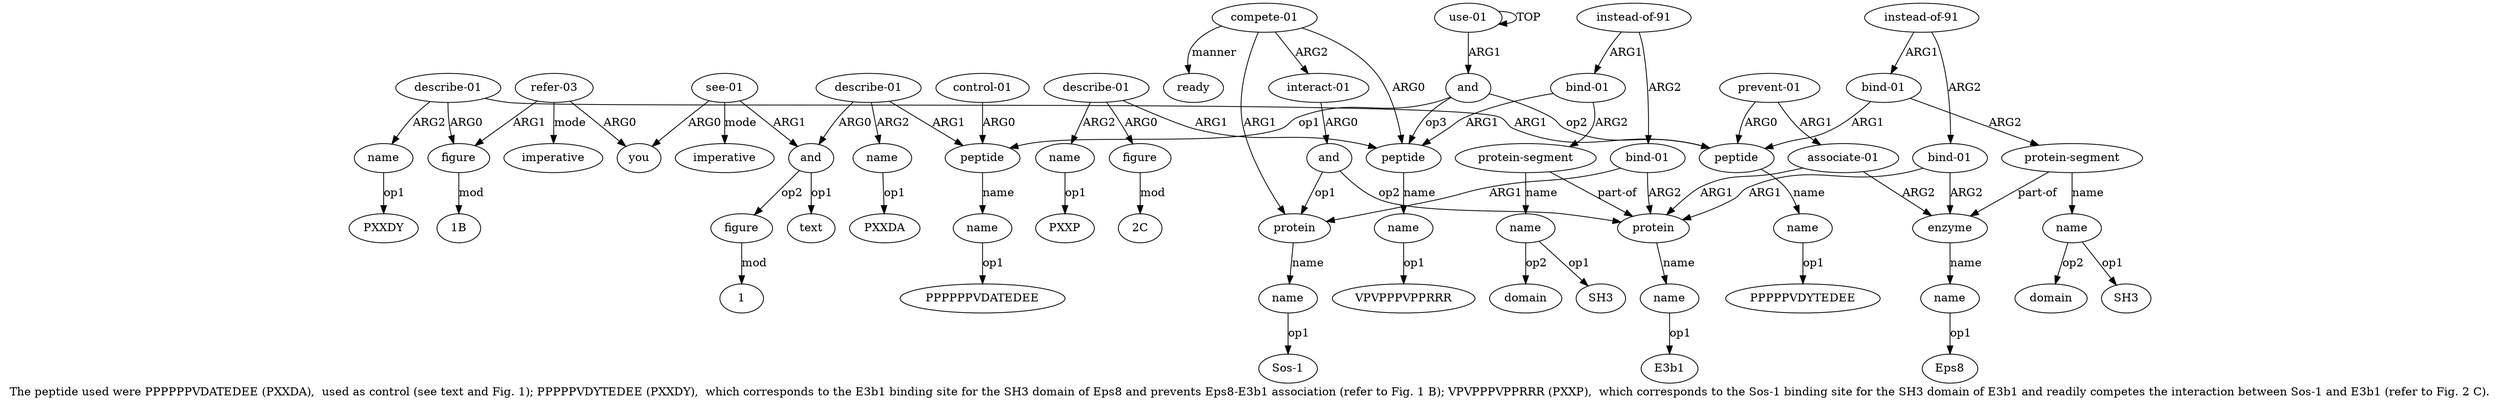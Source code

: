 digraph  {
	graph [label="The peptide used were PPPPPPVDATEDEE (PXXDA),  used as control (see text and Fig. 1); PPPPPVDYTEDEE (PXXDY),  which corresponds \
to the E3b1 binding site for the SH3 domain of Eps8 and prevents Eps8-E3b1 association (refer to Fig. 1 B); VPVPPPVPPRRR (PXXP),  \
which corresponds to the Sos-1 binding site for the SH3 domain of E3b1 and readily competes the interaction between Sos-1 and E3b1 (\
refer to Fig. 2 C)."];
	node [label="\N"];
	a20	 [color=black,
		gold_ind=20,
		gold_label=protein,
		label=protein,
		test_ind=20,
		test_label=protein];
	a21	 [color=black,
		gold_ind=21,
		gold_label=name,
		label=name,
		test_ind=21,
		test_label=name];
	a20 -> a21 [key=0,
	color=black,
	gold_label=name,
	label=name,
	test_label=name];
"a21 E3b1" [color=black,
	gold_ind=-1,
	gold_label=E3b1,
	label=E3b1,
	test_ind=-1,
	test_label=E3b1];
a21 -> "a21 E3b1" [key=0,
color=black,
gold_label=op1,
label=op1,
test_label=op1];
a22 [color=black,
gold_ind=22,
gold_label=enzyme,
label=enzyme,
test_ind=22,
test_label=enzyme];
a23 [color=black,
gold_ind=23,
gold_label=name,
label=name,
test_ind=23,
test_label=name];
a22 -> a23 [key=0,
color=black,
gold_label=name,
label=name,
test_label=name];
"a23 Eps8" [color=black,
gold_ind=-1,
gold_label=Eps8,
label=Eps8,
test_ind=-1,
test_label=Eps8];
a23 -> "a23 Eps8" [key=0,
color=black,
gold_label=op1,
label=op1,
test_label=op1];
a24 [color=black,
gold_ind=24,
gold_label="bind-01",
label="bind-01",
test_ind=24,
test_label="bind-01"];
a25 [color=black,
gold_ind=25,
gold_label="protein-segment",
label="protein-segment",
test_ind=25,
test_label="protein-segment"];
a24 -> a25 [key=0,
color=black,
gold_label=ARG2,
label=ARG2,
test_label=ARG2];
a11 [color=black,
gold_ind=11,
gold_label=peptide,
label=peptide,
test_ind=11,
test_label=peptide];
a24 -> a11 [key=0,
color=black,
gold_label=ARG1,
label=ARG1,
test_label=ARG1];
a25 -> a22 [key=0,
color=black,
gold_label="part-of",
label="part-of",
test_label="part-of"];
a26 [color=black,
gold_ind=26,
gold_label=name,
label=name,
test_ind=26,
test_label=name];
a25 -> a26 [key=0,
color=black,
gold_label=name,
label=name,
test_label=name];
"a26 SH3" [color=black,
gold_ind=-1,
gold_label=SH3,
label=SH3,
test_ind=-1,
test_label=SH3];
a26 -> "a26 SH3" [key=0,
color=black,
gold_label=op1,
label=op1,
test_label=op1];
"a26 domain" [color=black,
gold_ind=-1,
gold_label=domain,
label=domain,
test_ind=-1,
test_label=domain];
a26 -> "a26 domain" [key=0,
color=black,
gold_label=op2,
label=op2,
test_label=op2];
a27 [color=black,
gold_ind=27,
gold_label="instead-of-91",
label="instead-of-91",
test_ind=27,
test_label="instead-of-91"];
a27 -> a24 [key=0,
color=black,
gold_label=ARG1,
label=ARG1,
test_label=ARG1];
a28 [color=black,
gold_ind=28,
gold_label="bind-01",
label="bind-01",
test_ind=28,
test_label="bind-01"];
a27 -> a28 [key=0,
color=black,
gold_label=ARG2,
label=ARG2,
test_label=ARG2];
a28 -> a20 [key=0,
color=black,
gold_label=ARG1,
label=ARG1,
test_label=ARG1];
a28 -> a22 [key=0,
color=black,
gold_label=ARG2,
label=ARG2,
test_label=ARG2];
a29 [color=black,
gold_ind=29,
gold_label=peptide,
label=peptide,
test_ind=29,
test_label=peptide];
a30 [color=black,
gold_ind=30,
gold_label=name,
label=name,
test_ind=30,
test_label=name];
a29 -> a30 [key=0,
color=black,
gold_label=name,
label=name,
test_label=name];
a31 [color=black,
gold_ind=31,
gold_label="describe-01",
label="describe-01",
test_ind=31,
test_label="describe-01"];
a31 -> a29 [key=0,
color=black,
gold_label=ARG1,
label=ARG1,
test_label=ARG1];
a33 [color=black,
gold_ind=33,
gold_label=name,
label=name,
test_ind=33,
test_label=name];
a31 -> a33 [key=0,
color=black,
gold_label=ARG2,
label=ARG2,
test_label=ARG2];
a32 [color=black,
gold_ind=32,
gold_label=figure,
label=figure,
test_ind=32,
test_label=figure];
a31 -> a32 [key=0,
color=black,
gold_label=ARG0,
label=ARG0,
test_label=ARG0];
"a8 imperative" [color=black,
gold_ind=-1,
gold_label=imperative,
label=imperative,
test_ind=-1,
test_label=imperative];
"a12 PPPPPVDYTEDEE" [color=black,
gold_ind=-1,
gold_label=PPPPPVDYTEDEE,
label=PPPPPVDYTEDEE,
test_ind=-1,
test_label=PPPPPVDYTEDEE];
"a30 VPVPPPVPPRRR" [color=black,
gold_ind=-1,
gold_label=VPVPPPVPPRRR,
label=VPVPPPVPPRRR,
test_ind=-1,
test_label=VPVPPPVPPRRR];
a30 -> "a30 VPVPPPVPPRRR" [key=0,
color=black,
gold_label=op1,
label=op1,
test_label=op1];
"a9 PXXDA" [color=black,
gold_ind=-1,
gold_label=PXXDA,
label=PXXDA,
test_ind=-1,
test_label=PXXDA];
a37 [color=black,
gold_ind=37,
gold_label="interact-01",
label="interact-01",
test_ind=37,
test_label="interact-01"];
a38 [color=black,
gold_ind=38,
gold_label=and,
label=and,
test_ind=38,
test_label=and];
a37 -> a38 [key=0,
color=black,
gold_label=ARG0,
label=ARG0,
test_label=ARG0];
a36 [color=black,
gold_ind=36,
gold_label=name,
label=name,
test_ind=36,
test_label=name];
"a36 Sos-1" [color=black,
gold_ind=-1,
gold_label="Sos-1",
label="Sos-1",
test_ind=-1,
test_label="Sos-1"];
a36 -> "a36 Sos-1" [key=0,
color=black,
gold_label=op1,
label=op1,
test_label=op1];
"a33 PXXP" [color=black,
gold_ind=-1,
gold_label=PXXP,
label=PXXP,
test_ind=-1,
test_label=PXXP];
a33 -> "a33 PXXP" [key=0,
color=black,
gold_label=op1,
label=op1,
test_label=op1];
"a7 1" [color=black,
gold_ind=-1,
gold_label=1,
label=1,
test_ind=-1,
test_label=1];
a35 [color=black,
gold_ind=35,
gold_label=protein,
label=protein,
test_ind=35,
test_label=protein];
a35 -> a36 [key=0,
color=black,
gold_label=name,
label=name,
test_label=name];
"a32 2C" [color=black,
gold_ind=-1,
gold_label="2C",
label="2C",
test_ind=-1,
test_label="2C"];
a34 [color=black,
gold_ind=34,
gold_label="compete-01",
label="compete-01",
test_ind=34,
test_label="compete-01"];
a34 -> a29 [key=0,
color=black,
gold_label=ARG0,
label=ARG0,
test_label=ARG0];
a34 -> a37 [key=0,
color=black,
gold_label=ARG2,
label=ARG2,
test_label=ARG2];
a34 -> a35 [key=0,
color=black,
gold_label=ARG1,
label=ARG1,
test_label=ARG1];
a39 [color=black,
gold_ind=39,
gold_label=ready,
label=ready,
test_ind=39,
test_label=ready];
a34 -> a39 [key=0,
color=black,
gold_label=manner,
label=manner,
test_label=manner];
"a3 PPPPPPVDATEDEE" [color=black,
gold_ind=-1,
gold_label=PPPPPPVDATEDEE,
label=PPPPPPVDATEDEE,
test_ind=-1,
test_label=PPPPPPVDATEDEE];
a32 -> "a32 2C" [key=0,
color=black,
gold_label=mod,
label=mod,
test_label=mod];
a15 [color=black,
gold_ind=15,
gold_label="refer-03",
label="refer-03",
test_ind=15,
test_label="refer-03"];
a14 [color=black,
gold_ind=14,
gold_label=figure,
label=figure,
test_ind=14,
test_label=figure];
a15 -> a14 [key=0,
color=black,
gold_label=ARG1,
label=ARG1,
test_label=ARG1];
a16 [color=black,
gold_ind=16,
gold_label=you,
label=you,
test_ind=16,
test_label=you];
a15 -> a16 [key=0,
color=black,
gold_label=ARG0,
label=ARG0,
test_label=ARG0];
"a15 imperative" [color=black,
gold_ind=-1,
gold_label=imperative,
label=imperative,
test_ind=-1,
test_label=imperative];
a15 -> "a15 imperative" [key=0,
color=black,
gold_label=mode,
label=mode,
test_label=mode];
"a14 1B" [color=black,
gold_ind=-1,
gold_label="1B",
label="1B",
test_ind=-1,
test_label="1B"];
a14 -> "a14 1B" [key=0,
color=black,
gold_label=mod,
label=mod,
test_label=mod];
a17 [color=black,
gold_ind=17,
gold_label=name,
label=name,
test_ind=17,
test_label=name];
"a17 PXXDY" [color=black,
gold_ind=-1,
gold_label=PXXDY,
label=PXXDY,
test_ind=-1,
test_label=PXXDY];
a17 -> "a17 PXXDY" [key=0,
color=black,
gold_label=op1,
label=op1,
test_label=op1];
a12 [color=black,
gold_ind=12,
gold_label=name,
label=name,
test_ind=12,
test_label=name];
a11 -> a12 [key=0,
color=black,
gold_label=name,
label=name,
test_label=name];
a10 [color=black,
gold_ind=10,
gold_label="control-01",
label="control-01",
test_ind=10,
test_label="control-01"];
a2 [color=black,
gold_ind=2,
gold_label=peptide,
label=peptide,
test_ind=2,
test_label=peptide];
a10 -> a2 [key=0,
color=black,
gold_label=ARG0,
label=ARG0,
test_label=ARG0];
a13 [color=black,
gold_ind=13,
gold_label="describe-01",
label="describe-01",
test_ind=13,
test_label="describe-01"];
a13 -> a14 [key=0,
color=black,
gold_label=ARG0,
label=ARG0,
test_label=ARG0];
a13 -> a17 [key=0,
color=black,
gold_label=ARG2,
label=ARG2,
test_label=ARG2];
a13 -> a11 [key=0,
color=black,
gold_label=ARG1,
label=ARG1,
test_label=ARG1];
a12 -> "a12 PPPPPVDYTEDEE" [key=0,
color=black,
gold_label=op1,
label=op1,
test_label=op1];
a38 -> a20 [key=0,
color=black,
gold_label=op2,
label=op2,
test_label=op2];
a38 -> a35 [key=0,
color=black,
gold_label=op1,
label=op1,
test_label=op1];
a19 [color=black,
gold_ind=19,
gold_label="associate-01",
label="associate-01",
test_ind=19,
test_label="associate-01"];
a19 -> a20 [key=0,
color=black,
gold_label=ARG1,
label=ARG1,
test_label=ARG1];
a19 -> a22 [key=0,
color=black,
gold_label=ARG2,
label=ARG2,
test_label=ARG2];
a18 [color=black,
gold_ind=18,
gold_label="prevent-01",
label="prevent-01",
test_ind=18,
test_label="prevent-01"];
a18 -> a11 [key=0,
color=black,
gold_label=ARG0,
label=ARG0,
test_label=ARG0];
a18 -> a19 [key=0,
color=black,
gold_label=ARG1,
label=ARG1,
test_label=ARG1];
a1 [color=black,
gold_ind=1,
gold_label=and,
label=and,
test_ind=1,
test_label=and];
a1 -> a29 [key=0,
color=black,
gold_label=op3,
label=op3,
test_label=op3];
a1 -> a11 [key=0,
color=black,
gold_label=op2,
label=op2,
test_label=op2];
a1 -> a2 [key=0,
color=black,
gold_label=op1,
label=op1,
test_label=op1];
a0 [color=black,
gold_ind=0,
gold_label="use-01",
label="use-01",
test_ind=0,
test_label="use-01"];
a0 -> a1 [key=0,
color=black,
gold_label=ARG1,
label=ARG1,
test_label=ARG1];
a0 -> a0 [key=0,
color=black,
gold_label=TOP,
label=TOP,
test_label=TOP];
a3 [color=black,
gold_ind=3,
gold_label=name,
label=name,
test_ind=3,
test_label=name];
a3 -> "a3 PPPPPPVDATEDEE" [key=0,
color=black,
gold_label=op1,
label=op1,
test_label=op1];
a2 -> a3 [key=0,
color=black,
gold_label=name,
label=name,
test_label=name];
a5 [color=black,
gold_ind=5,
gold_label=and,
label=and,
test_ind=5,
test_label=and];
a7 [color=black,
gold_ind=7,
gold_label=figure,
label=figure,
test_ind=7,
test_label=figure];
a5 -> a7 [key=0,
color=black,
gold_label=op2,
label=op2,
test_label=op2];
a6 [color=black,
gold_ind=6,
gold_label=text,
label=text,
test_ind=6,
test_label=text];
a5 -> a6 [key=0,
color=black,
gold_label=op1,
label=op1,
test_label=op1];
a4 [color=black,
gold_ind=4,
gold_label="describe-01",
label="describe-01",
test_ind=4,
test_label="describe-01"];
a4 -> a2 [key=0,
color=black,
gold_label=ARG1,
label=ARG1,
test_label=ARG1];
a4 -> a5 [key=0,
color=black,
gold_label=ARG0,
label=ARG0,
test_label=ARG0];
a9 [color=black,
gold_ind=9,
gold_label=name,
label=name,
test_ind=9,
test_label=name];
a4 -> a9 [key=0,
color=black,
gold_label=ARG2,
label=ARG2,
test_label=ARG2];
a7 -> "a7 1" [key=0,
color=black,
gold_label=mod,
label=mod,
test_label=mod];
a9 -> "a9 PXXDA" [key=0,
color=black,
gold_label=op1,
label=op1,
test_label=op1];
a8 [color=black,
gold_ind=8,
gold_label="see-01",
label="see-01",
test_ind=8,
test_label="see-01"];
a8 -> "a8 imperative" [key=0,
color=black,
gold_label=mode,
label=mode,
test_label=mode];
a8 -> a16 [key=0,
color=black,
gold_label=ARG0,
label=ARG0,
test_label=ARG0];
a8 -> a5 [key=0,
color=black,
gold_label=ARG1,
label=ARG1,
test_label=ARG1];
"a42 domain" [color=black,
gold_ind=-1,
gold_label=domain,
label=domain,
test_ind=-1,
test_label=domain];
"a42 SH3" [color=black,
gold_ind=-1,
gold_label=SH3,
label=SH3,
test_ind=-1,
test_label=SH3];
a44 [color=black,
gold_ind=44,
gold_label="bind-01",
label="bind-01",
test_ind=44,
test_label="bind-01"];
a44 -> a20 [key=0,
color=black,
gold_label=ARG2,
label=ARG2,
test_label=ARG2];
a44 -> a35 [key=0,
color=black,
gold_label=ARG1,
label=ARG1,
test_label=ARG1];
a42 [color=black,
gold_ind=42,
gold_label=name,
label=name,
test_ind=42,
test_label=name];
a42 -> "a42 domain" [key=0,
color=black,
gold_label=op2,
label=op2,
test_label=op2];
a42 -> "a42 SH3" [key=0,
color=black,
gold_label=op1,
label=op1,
test_label=op1];
a43 [color=black,
gold_ind=43,
gold_label="instead-of-91",
label="instead-of-91",
test_ind=43,
test_label="instead-of-91"];
a43 -> a44 [key=0,
color=black,
gold_label=ARG2,
label=ARG2,
test_label=ARG2];
a40 [color=black,
gold_ind=40,
gold_label="bind-01",
label="bind-01",
test_ind=40,
test_label="bind-01"];
a43 -> a40 [key=0,
color=black,
gold_label=ARG1,
label=ARG1,
test_label=ARG1];
a40 -> a29 [key=0,
color=black,
gold_label=ARG1,
label=ARG1,
test_label=ARG1];
a41 [color=black,
gold_ind=41,
gold_label="protein-segment",
label="protein-segment",
test_ind=41,
test_label="protein-segment"];
a40 -> a41 [key=0,
color=black,
gold_label=ARG2,
label=ARG2,
test_label=ARG2];
a41 -> a20 [key=0,
color=black,
gold_label="part-of",
label="part-of",
test_label="part-of"];
a41 -> a42 [key=0,
color=black,
gold_label=name,
label=name,
test_label=name];
}
